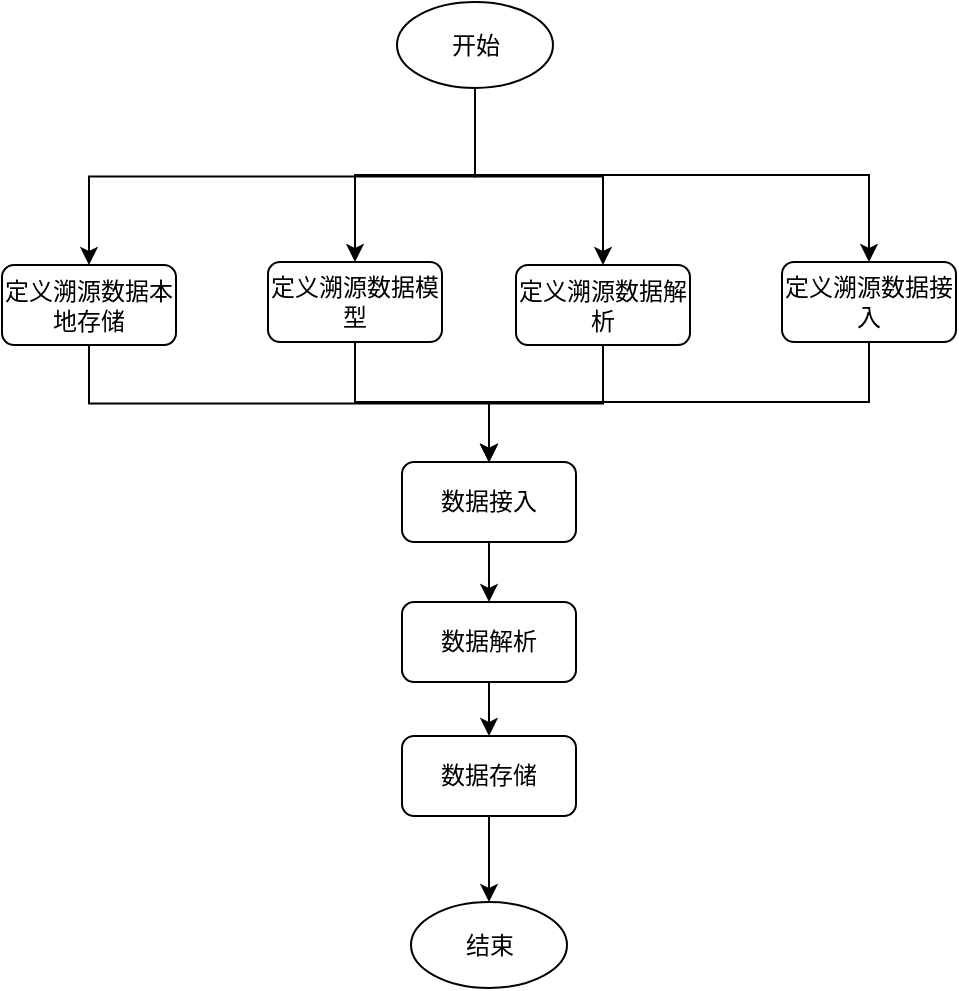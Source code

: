 <mxfile version="17.4.0" type="github">
  <diagram id="C5RBs43oDa-KdzZeNtuy" name="Page-1">
    <mxGraphModel dx="856" dy="545" grid="1" gridSize="10" guides="1" tooltips="1" connect="1" arrows="1" fold="1" page="1" pageScale="1" pageWidth="827" pageHeight="1169" math="0" shadow="0">
      <root>
        <mxCell id="WIyWlLk6GJQsqaUBKTNV-0" />
        <mxCell id="WIyWlLk6GJQsqaUBKTNV-1" parent="WIyWlLk6GJQsqaUBKTNV-0" />
        <mxCell id="MAKx53gDwEL0IVUVeETI-29" style="edgeStyle=orthogonalEdgeStyle;rounded=0;orthogonalLoop=1;jettySize=auto;html=1;exitX=0.5;exitY=1;exitDx=0;exitDy=0;entryX=0.5;entryY=0;entryDx=0;entryDy=0;" parent="WIyWlLk6GJQsqaUBKTNV-1" source="MAKx53gDwEL0IVUVeETI-0" target="MAKx53gDwEL0IVUVeETI-2" edge="1">
          <mxGeometry relative="1" as="geometry" />
        </mxCell>
        <mxCell id="MAKx53gDwEL0IVUVeETI-30" style="edgeStyle=orthogonalEdgeStyle;rounded=0;orthogonalLoop=1;jettySize=auto;html=1;exitX=0.5;exitY=1;exitDx=0;exitDy=0;" parent="WIyWlLk6GJQsqaUBKTNV-1" source="MAKx53gDwEL0IVUVeETI-0" target="MAKx53gDwEL0IVUVeETI-17" edge="1">
          <mxGeometry relative="1" as="geometry" />
        </mxCell>
        <mxCell id="MAKx53gDwEL0IVUVeETI-31" style="edgeStyle=orthogonalEdgeStyle;rounded=0;orthogonalLoop=1;jettySize=auto;html=1;exitX=0.5;exitY=1;exitDx=0;exitDy=0;entryX=0.5;entryY=0;entryDx=0;entryDy=0;" parent="WIyWlLk6GJQsqaUBKTNV-1" source="MAKx53gDwEL0IVUVeETI-0" target="MAKx53gDwEL0IVUVeETI-22" edge="1">
          <mxGeometry relative="1" as="geometry" />
        </mxCell>
        <mxCell id="MAKx53gDwEL0IVUVeETI-0" value="开始" style="ellipse;whiteSpace=wrap;html=1;" parent="WIyWlLk6GJQsqaUBKTNV-1" vertex="1">
          <mxGeometry x="207.5" y="50" width="78" height="43" as="geometry" />
        </mxCell>
        <mxCell id="MAKx53gDwEL0IVUVeETI-36" style="edgeStyle=orthogonalEdgeStyle;rounded=0;orthogonalLoop=1;jettySize=auto;html=1;exitX=0.5;exitY=1;exitDx=0;exitDy=0;entryX=0.5;entryY=0;entryDx=0;entryDy=0;" parent="WIyWlLk6GJQsqaUBKTNV-1" source="MAKx53gDwEL0IVUVeETI-2" target="MAKx53gDwEL0IVUVeETI-26" edge="1">
          <mxGeometry relative="1" as="geometry" />
        </mxCell>
        <mxCell id="MAKx53gDwEL0IVUVeETI-2" value="定义溯源数据模型" style="rounded=1;whiteSpace=wrap;html=1;fontSize=12;glass=0;strokeWidth=1;shadow=0;" parent="WIyWlLk6GJQsqaUBKTNV-1" vertex="1">
          <mxGeometry x="143" y="180" width="87" height="40" as="geometry" />
        </mxCell>
        <mxCell id="MAKx53gDwEL0IVUVeETI-5" style="edgeStyle=orthogonalEdgeStyle;rounded=0;orthogonalLoop=1;jettySize=auto;html=1;exitX=0.5;exitY=1;exitDx=0;exitDy=0;" parent="WIyWlLk6GJQsqaUBKTNV-1" source="MAKx53gDwEL0IVUVeETI-0" target="MAKx53gDwEL0IVUVeETI-23" edge="1">
          <mxGeometry relative="1" as="geometry">
            <mxPoint x="300" y="161.481" as="sourcePoint" />
            <mxPoint x="400" y="201.481" as="targetPoint" />
          </mxGeometry>
        </mxCell>
        <mxCell id="MAKx53gDwEL0IVUVeETI-37" style="edgeStyle=orthogonalEdgeStyle;rounded=0;orthogonalLoop=1;jettySize=auto;html=1;exitX=0.5;exitY=1;exitDx=0;exitDy=0;entryX=0.5;entryY=0;entryDx=0;entryDy=0;" parent="WIyWlLk6GJQsqaUBKTNV-1" source="MAKx53gDwEL0IVUVeETI-17" target="MAKx53gDwEL0IVUVeETI-26" edge="1">
          <mxGeometry relative="1" as="geometry" />
        </mxCell>
        <mxCell id="MAKx53gDwEL0IVUVeETI-17" value="定义溯源数据解析" style="rounded=1;whiteSpace=wrap;html=1;fontSize=12;glass=0;strokeWidth=1;shadow=0;" parent="WIyWlLk6GJQsqaUBKTNV-1" vertex="1">
          <mxGeometry x="267" y="181.5" width="87" height="40" as="geometry" />
        </mxCell>
        <mxCell id="MAKx53gDwEL0IVUVeETI-38" style="edgeStyle=orthogonalEdgeStyle;rounded=0;orthogonalLoop=1;jettySize=auto;html=1;exitX=0.5;exitY=1;exitDx=0;exitDy=0;entryX=0.5;entryY=0;entryDx=0;entryDy=0;" parent="WIyWlLk6GJQsqaUBKTNV-1" source="MAKx53gDwEL0IVUVeETI-22" target="MAKx53gDwEL0IVUVeETI-26" edge="1">
          <mxGeometry relative="1" as="geometry" />
        </mxCell>
        <mxCell id="MAKx53gDwEL0IVUVeETI-22" value="定义溯源数据接入" style="rounded=1;whiteSpace=wrap;html=1;fontSize=12;glass=0;strokeWidth=1;shadow=0;" parent="WIyWlLk6GJQsqaUBKTNV-1" vertex="1">
          <mxGeometry x="400" y="180" width="87" height="40" as="geometry" />
        </mxCell>
        <mxCell id="MAKx53gDwEL0IVUVeETI-35" style="edgeStyle=orthogonalEdgeStyle;rounded=0;orthogonalLoop=1;jettySize=auto;html=1;exitX=0.5;exitY=1;exitDx=0;exitDy=0;entryX=0.5;entryY=0;entryDx=0;entryDy=0;" parent="WIyWlLk6GJQsqaUBKTNV-1" source="MAKx53gDwEL0IVUVeETI-23" target="MAKx53gDwEL0IVUVeETI-26" edge="1">
          <mxGeometry relative="1" as="geometry" />
        </mxCell>
        <mxCell id="MAKx53gDwEL0IVUVeETI-23" value="定义溯源数据本地存储" style="rounded=1;whiteSpace=wrap;html=1;fontSize=12;glass=0;strokeWidth=1;shadow=0;" parent="WIyWlLk6GJQsqaUBKTNV-1" vertex="1">
          <mxGeometry x="10" y="181.5" width="87" height="40" as="geometry" />
        </mxCell>
        <mxCell id="MAKx53gDwEL0IVUVeETI-39" style="edgeStyle=orthogonalEdgeStyle;rounded=0;orthogonalLoop=1;jettySize=auto;html=1;exitX=0.5;exitY=1;exitDx=0;exitDy=0;entryX=0.5;entryY=0;entryDx=0;entryDy=0;" parent="WIyWlLk6GJQsqaUBKTNV-1" source="MAKx53gDwEL0IVUVeETI-26" target="MAKx53gDwEL0IVUVeETI-32" edge="1">
          <mxGeometry relative="1" as="geometry" />
        </mxCell>
        <mxCell id="MAKx53gDwEL0IVUVeETI-26" value="数据接入" style="rounded=1;whiteSpace=wrap;html=1;fontSize=12;glass=0;strokeWidth=1;shadow=0;" parent="WIyWlLk6GJQsqaUBKTNV-1" vertex="1">
          <mxGeometry x="210" y="280" width="87" height="40" as="geometry" />
        </mxCell>
        <mxCell id="MAKx53gDwEL0IVUVeETI-40" style="edgeStyle=orthogonalEdgeStyle;rounded=0;orthogonalLoop=1;jettySize=auto;html=1;exitX=0.5;exitY=1;exitDx=0;exitDy=0;entryX=0.5;entryY=0;entryDx=0;entryDy=0;" parent="WIyWlLk6GJQsqaUBKTNV-1" source="MAKx53gDwEL0IVUVeETI-32" target="MAKx53gDwEL0IVUVeETI-33" edge="1">
          <mxGeometry relative="1" as="geometry" />
        </mxCell>
        <mxCell id="MAKx53gDwEL0IVUVeETI-32" value="数据解析" style="rounded=1;whiteSpace=wrap;html=1;fontSize=12;glass=0;strokeWidth=1;shadow=0;" parent="WIyWlLk6GJQsqaUBKTNV-1" vertex="1">
          <mxGeometry x="210" y="350" width="87" height="40" as="geometry" />
        </mxCell>
        <mxCell id="MAKx53gDwEL0IVUVeETI-41" style="edgeStyle=orthogonalEdgeStyle;rounded=0;orthogonalLoop=1;jettySize=auto;html=1;exitX=0.5;exitY=1;exitDx=0;exitDy=0;" parent="WIyWlLk6GJQsqaUBKTNV-1" source="MAKx53gDwEL0IVUVeETI-33" target="MAKx53gDwEL0IVUVeETI-34" edge="1">
          <mxGeometry relative="1" as="geometry" />
        </mxCell>
        <mxCell id="MAKx53gDwEL0IVUVeETI-33" value="数据存储" style="rounded=1;whiteSpace=wrap;html=1;fontSize=12;glass=0;strokeWidth=1;shadow=0;" parent="WIyWlLk6GJQsqaUBKTNV-1" vertex="1">
          <mxGeometry x="210" y="417" width="87" height="40" as="geometry" />
        </mxCell>
        <mxCell id="MAKx53gDwEL0IVUVeETI-34" value="结束" style="ellipse;whiteSpace=wrap;html=1;" parent="WIyWlLk6GJQsqaUBKTNV-1" vertex="1">
          <mxGeometry x="214.5" y="500" width="78" height="43" as="geometry" />
        </mxCell>
      </root>
    </mxGraphModel>
  </diagram>
</mxfile>
